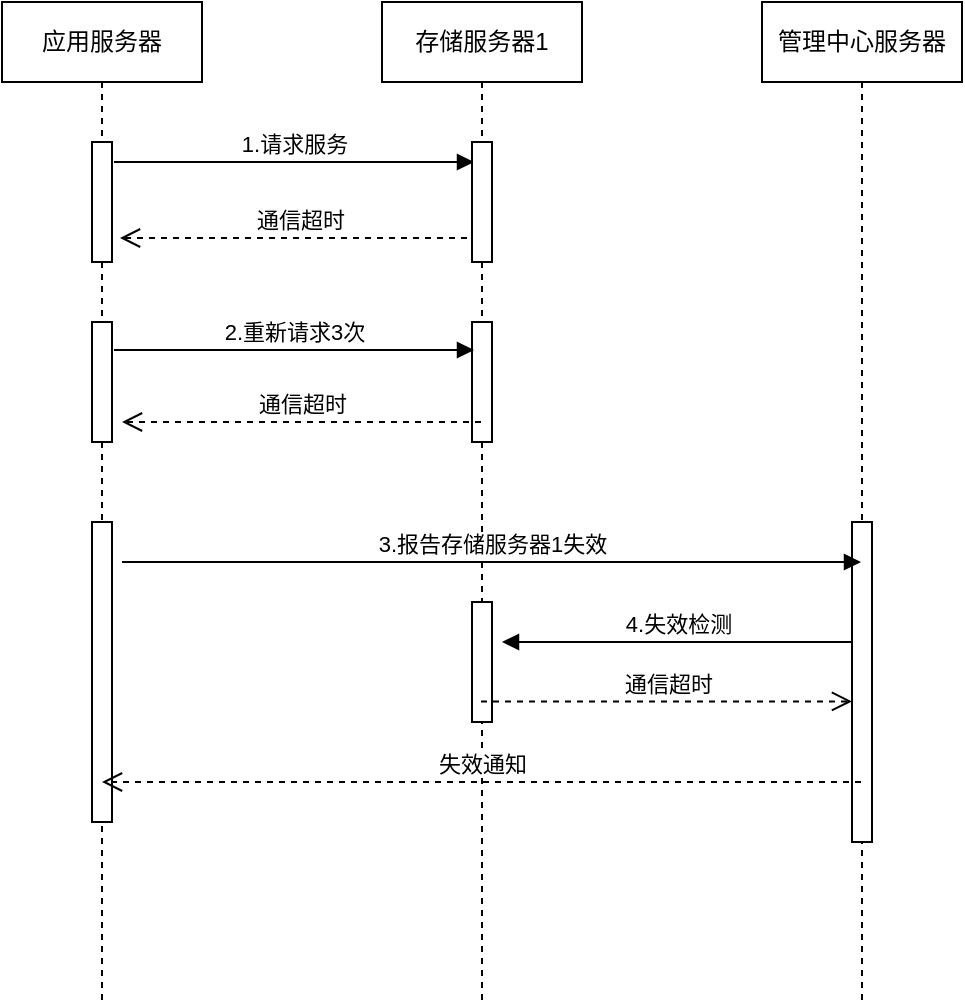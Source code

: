 <mxfile version="13.7.3" type="github" pages="3"><diagram id="ooaIrxsqJ1YKeDxnIBRU" name="失效判断"><mxGraphModel dx="1422" dy="794" grid="1" gridSize="10" guides="1" tooltips="1" connect="1" arrows="1" fold="1" page="1" pageScale="1" pageWidth="827" pageHeight="1169" math="0" shadow="0"><root><mxCell id="0"/><mxCell id="1" parent="0"/><mxCell id="ibztfcyFD5-E7x1g8U83-8" value="应用服务器" style="shape=umlLifeline;perimeter=lifelinePerimeter;whiteSpace=wrap;html=1;container=1;collapsible=0;recursiveResize=0;outlineConnect=0;" vertex="1" parent="1"><mxGeometry x="100" y="30" width="100" height="500" as="geometry"/></mxCell><mxCell id="ibztfcyFD5-E7x1g8U83-11" value="" style="html=1;points=[];perimeter=orthogonalPerimeter;" vertex="1" parent="ibztfcyFD5-E7x1g8U83-8"><mxGeometry x="45" y="70" width="10" height="60" as="geometry"/></mxCell><mxCell id="ibztfcyFD5-E7x1g8U83-12" value="1.请求服务" style="html=1;verticalAlign=bottom;endArrow=block;" edge="1" parent="ibztfcyFD5-E7x1g8U83-8"><mxGeometry width="80" relative="1" as="geometry"><mxPoint x="56" y="80" as="sourcePoint"/><mxPoint x="236" y="80" as="targetPoint"/></mxGeometry></mxCell><mxCell id="ibztfcyFD5-E7x1g8U83-14" value="通信超时" style="html=1;verticalAlign=bottom;endArrow=open;dashed=1;endSize=8;" edge="1" parent="ibztfcyFD5-E7x1g8U83-8"><mxGeometry relative="1" as="geometry"><mxPoint x="238.5" y="118" as="sourcePoint"/><mxPoint x="59" y="118" as="targetPoint"/></mxGeometry></mxCell><mxCell id="ibztfcyFD5-E7x1g8U83-15" value="" style="html=1;points=[];perimeter=orthogonalPerimeter;" vertex="1" parent="ibztfcyFD5-E7x1g8U83-8"><mxGeometry x="45" y="160" width="10" height="60" as="geometry"/></mxCell><mxCell id="ibztfcyFD5-E7x1g8U83-19" value="" style="html=1;points=[];perimeter=orthogonalPerimeter;" vertex="1" parent="ibztfcyFD5-E7x1g8U83-8"><mxGeometry x="45" y="260" width="10" height="150" as="geometry"/></mxCell><mxCell id="ibztfcyFD5-E7x1g8U83-9" value="存储服务器1" style="shape=umlLifeline;perimeter=lifelinePerimeter;whiteSpace=wrap;html=1;container=1;collapsible=0;recursiveResize=0;outlineConnect=0;" vertex="1" parent="1"><mxGeometry x="290" y="30" width="100" height="500" as="geometry"/></mxCell><mxCell id="ibztfcyFD5-E7x1g8U83-13" value="" style="html=1;points=[];perimeter=orthogonalPerimeter;" vertex="1" parent="ibztfcyFD5-E7x1g8U83-9"><mxGeometry x="45" y="70" width="10" height="60" as="geometry"/></mxCell><mxCell id="ibztfcyFD5-E7x1g8U83-16" value="" style="html=1;points=[];perimeter=orthogonalPerimeter;" vertex="1" parent="ibztfcyFD5-E7x1g8U83-9"><mxGeometry x="45" y="160" width="10" height="60" as="geometry"/></mxCell><mxCell id="ibztfcyFD5-E7x1g8U83-10" value="管理中心服务器" style="shape=umlLifeline;perimeter=lifelinePerimeter;whiteSpace=wrap;html=1;container=1;collapsible=0;recursiveResize=0;outlineConnect=0;" vertex="1" parent="1"><mxGeometry x="480" y="30" width="100" height="500" as="geometry"/></mxCell><mxCell id="ibztfcyFD5-E7x1g8U83-20" value="" style="html=1;points=[];perimeter=orthogonalPerimeter;" vertex="1" parent="ibztfcyFD5-E7x1g8U83-10"><mxGeometry x="45" y="260" width="10" height="160" as="geometry"/></mxCell><mxCell id="ibztfcyFD5-E7x1g8U83-17" value="2.重新请求3次" style="html=1;verticalAlign=bottom;endArrow=block;" edge="1" parent="1"><mxGeometry width="80" relative="1" as="geometry"><mxPoint x="156" y="204" as="sourcePoint"/><mxPoint x="336" y="204" as="targetPoint"/></mxGeometry></mxCell><mxCell id="ibztfcyFD5-E7x1g8U83-18" value="通信超时" style="html=1;verticalAlign=bottom;endArrow=open;dashed=1;endSize=8;" edge="1" parent="1"><mxGeometry relative="1" as="geometry"><mxPoint x="339.5" y="240" as="sourcePoint"/><mxPoint x="160" y="240" as="targetPoint"/></mxGeometry></mxCell><mxCell id="ibztfcyFD5-E7x1g8U83-21" value="3.报告存储服务器1失效" style="html=1;verticalAlign=bottom;endArrow=block;" edge="1" parent="1" target="ibztfcyFD5-E7x1g8U83-10"><mxGeometry width="80" relative="1" as="geometry"><mxPoint x="160" y="310" as="sourcePoint"/><mxPoint x="340" y="310" as="targetPoint"/></mxGeometry></mxCell><mxCell id="ibztfcyFD5-E7x1g8U83-22" value="4.失效检测" style="html=1;verticalAlign=bottom;endArrow=block;" edge="1" parent="1" source="ibztfcyFD5-E7x1g8U83-20"><mxGeometry width="80" relative="1" as="geometry"><mxPoint x="390" y="350" as="sourcePoint"/><mxPoint x="350" y="350" as="targetPoint"/></mxGeometry></mxCell><mxCell id="ibztfcyFD5-E7x1g8U83-23" value="" style="html=1;points=[];perimeter=orthogonalPerimeter;" vertex="1" parent="1"><mxGeometry x="335" y="330" width="10" height="60" as="geometry"/></mxCell><mxCell id="ibztfcyFD5-E7x1g8U83-25" value="通信超时" style="html=1;verticalAlign=bottom;endArrow=open;dashed=1;endSize=8;entryX=0;entryY=0.742;entryDx=0;entryDy=0;entryPerimeter=0;" edge="1" parent="1"><mxGeometry relative="1" as="geometry"><mxPoint x="339.5" y="379.72" as="sourcePoint"/><mxPoint x="525" y="379.72" as="targetPoint"/></mxGeometry></mxCell><mxCell id="ibztfcyFD5-E7x1g8U83-28" value="失效通知" style="html=1;verticalAlign=bottom;endArrow=open;dashed=1;endSize=8;" edge="1" parent="1" source="ibztfcyFD5-E7x1g8U83-10"><mxGeometry relative="1" as="geometry"><mxPoint x="329.5" y="420" as="sourcePoint"/><mxPoint x="150" y="420" as="targetPoint"/></mxGeometry></mxCell></root></mxGraphModel></diagram><diagram id="1W6gfyKBtVvB-ywoivs_" name="失效中"><mxGraphModel dx="1422" dy="745" grid="1" gridSize="10" guides="1" tooltips="1" connect="1" arrows="1" fold="1" page="1" pageScale="1" pageWidth="827" pageHeight="1169" math="0" shadow="0"><root><mxCell id="kKBTz2KmH8yW89ROfiJh-0"/><mxCell id="kKBTz2KmH8yW89ROfiJh-1" parent="kKBTz2KmH8yW89ROfiJh-0"/><mxCell id="iw-d9PYKGMDET_Ml24kR-0" value="应用服务器" style="shape=umlLifeline;perimeter=lifelinePerimeter;whiteSpace=wrap;html=1;container=1;collapsible=0;recursiveResize=0;outlineConnect=0;" vertex="1" parent="kKBTz2KmH8yW89ROfiJh-1"><mxGeometry x="100" y="30" width="100" height="310" as="geometry"/></mxCell><mxCell id="iw-d9PYKGMDET_Ml24kR-1" value="" style="html=1;points=[];perimeter=orthogonalPerimeter;" vertex="1" parent="iw-d9PYKGMDET_Ml24kR-0"><mxGeometry x="45" y="60" width="10" height="40" as="geometry"/></mxCell><mxCell id="iw-d9PYKGMDET_Ml24kR-2" value="1.读数据" style="html=1;verticalAlign=bottom;endArrow=block;" edge="1" parent="iw-d9PYKGMDET_Ml24kR-0"><mxGeometry width="80" relative="1" as="geometry"><mxPoint x="52" y="80" as="sourcePoint"/><mxPoint x="405.5" y="80" as="targetPoint"/></mxGeometry></mxCell><mxCell id="iw-d9PYKGMDET_Ml24kR-4" value="" style="html=1;points=[];perimeter=orthogonalPerimeter;" vertex="1" parent="iw-d9PYKGMDET_Ml24kR-0"><mxGeometry x="45" y="130" width="10" height="80" as="geometry"/></mxCell><mxCell id="iw-d9PYKGMDET_Ml24kR-6" value="存储服务器1（失效）" style="shape=umlLifeline;perimeter=lifelinePerimeter;whiteSpace=wrap;html=1;container=1;collapsible=0;recursiveResize=0;outlineConnect=0;" vertex="1" parent="kKBTz2KmH8yW89ROfiJh-1"><mxGeometry x="290" y="30" width="120" height="310" as="geometry"/></mxCell><mxCell id="iw-d9PYKGMDET_Ml24kR-14" value="2.写数据" style="html=1;verticalAlign=bottom;endArrow=block;" edge="1" parent="iw-d9PYKGMDET_Ml24kR-6"><mxGeometry width="80" relative="1" as="geometry"><mxPoint x="-135" y="149.5" as="sourcePoint"/><mxPoint x="218.5" y="149.5" as="targetPoint"/></mxGeometry></mxCell><mxCell id="iw-d9PYKGMDET_Ml24kR-9" value="存储服务器2" style="shape=umlLifeline;perimeter=lifelinePerimeter;whiteSpace=wrap;html=1;container=1;collapsible=0;recursiveResize=0;outlineConnect=0;" vertex="1" parent="kKBTz2KmH8yW89ROfiJh-1"><mxGeometry x="460" y="30" width="100" height="310" as="geometry"/></mxCell><mxCell id="iw-d9PYKGMDET_Ml24kR-10" value="" style="html=1;points=[];perimeter=orthogonalPerimeter;" vertex="1" parent="iw-d9PYKGMDET_Ml24kR-9"><mxGeometry x="45" y="60" width="10" height="40" as="geometry"/></mxCell><mxCell id="iw-d9PYKGMDET_Ml24kR-15" value="" style="html=1;points=[];perimeter=orthogonalPerimeter;" vertex="1" parent="iw-d9PYKGMDET_Ml24kR-9"><mxGeometry x="45" y="130" width="10" height="40" as="geometry"/></mxCell><mxCell id="iw-d9PYKGMDET_Ml24kR-12" value="临时服务器" style="shape=umlLifeline;perimeter=lifelinePerimeter;whiteSpace=wrap;html=1;container=1;collapsible=0;recursiveResize=0;outlineConnect=0;" vertex="1" parent="kKBTz2KmH8yW89ROfiJh-1"><mxGeometry x="620" y="30" width="100" height="310" as="geometry"/></mxCell><mxCell id="iw-d9PYKGMDET_Ml24kR-13" value="" style="html=1;points=[];perimeter=orthogonalPerimeter;" vertex="1" parent="iw-d9PYKGMDET_Ml24kR-12"><mxGeometry x="45" y="170" width="10" height="40" as="geometry"/></mxCell><mxCell id="iw-d9PYKGMDET_Ml24kR-17" value="3.写数据" style="html=1;verticalAlign=bottom;endArrow=block;" edge="1" parent="kKBTz2KmH8yW89ROfiJh-1" target="iw-d9PYKGMDET_Ml24kR-12"><mxGeometry width="80" relative="1" as="geometry"><mxPoint x="160" y="230" as="sourcePoint"/><mxPoint x="513.5" y="230" as="targetPoint"/></mxGeometry></mxCell></root></mxGraphModel></diagram><diagram id="uyAfibjCGCss2D2vj07L" name="失效恢复"><mxGraphModel dx="1422" dy="794" grid="1" gridSize="10" guides="1" tooltips="1" connect="1" arrows="1" fold="1" page="1" pageScale="1" pageWidth="827" pageHeight="1169" math="0" shadow="0"><root><mxCell id="ZHiW7dZV8JV2MQ5coGv2-0"/><mxCell id="ZHiW7dZV8JV2MQ5coGv2-1" parent="ZHiW7dZV8JV2MQ5coGv2-0"/><mxCell id="ZHiW7dZV8JV2MQ5coGv2-2" value="应用服务器" style="shape=umlLifeline;perimeter=lifelinePerimeter;whiteSpace=wrap;html=1;container=1;collapsible=0;recursiveResize=0;outlineConnect=0;" vertex="1" parent="ZHiW7dZV8JV2MQ5coGv2-1"><mxGeometry x="70" y="30" width="100" height="420" as="geometry"/></mxCell><mxCell id="ZHiW7dZV8JV2MQ5coGv2-3" value="" style="html=1;points=[];perimeter=orthogonalPerimeter;" vertex="1" parent="ZHiW7dZV8JV2MQ5coGv2-2"><mxGeometry x="45" y="60" width="10" height="40" as="geometry"/></mxCell><mxCell id="ZHiW7dZV8JV2MQ5coGv2-4" value="1.读数据" style="html=1;verticalAlign=bottom;endArrow=block;" edge="1" parent="ZHiW7dZV8JV2MQ5coGv2-2"><mxGeometry width="80" relative="1" as="geometry"><mxPoint x="52" y="80" as="sourcePoint"/><mxPoint x="405.5" y="80" as="targetPoint"/></mxGeometry></mxCell><mxCell id="ZHiW7dZV8JV2MQ5coGv2-5" value="" style="html=1;points=[];perimeter=orthogonalPerimeter;" vertex="1" parent="ZHiW7dZV8JV2MQ5coGv2-2"><mxGeometry x="45" y="130" width="10" height="100" as="geometry"/></mxCell><mxCell id="ZHiW7dZV8JV2MQ5coGv2-6" value="存储服务器1&lt;br&gt;（恢复中）" style="shape=umlLifeline;perimeter=lifelinePerimeter;whiteSpace=wrap;html=1;container=1;collapsible=0;recursiveResize=0;outlineConnect=0;" vertex="1" parent="ZHiW7dZV8JV2MQ5coGv2-1"><mxGeometry x="260" y="30" width="120" height="420" as="geometry"/></mxCell><mxCell id="ZHiW7dZV8JV2MQ5coGv2-7" value="2.写数据" style="html=1;verticalAlign=bottom;endArrow=block;" edge="1" parent="ZHiW7dZV8JV2MQ5coGv2-6"><mxGeometry width="80" relative="1" as="geometry"><mxPoint x="-135" y="149.5" as="sourcePoint"/><mxPoint x="218.5" y="149.5" as="targetPoint"/></mxGeometry></mxCell><mxCell id="ZHiW7dZV8JV2MQ5coGv2-14" value="" style="html=1;points=[];perimeter=orthogonalPerimeter;" vertex="1" parent="ZHiW7dZV8JV2MQ5coGv2-6"><mxGeometry x="55" y="180" width="10" height="40" as="geometry"/></mxCell><mxCell id="ZHiW7dZV8JV2MQ5coGv2-15" value="" style="html=1;points=[];perimeter=orthogonalPerimeter;" vertex="1" parent="ZHiW7dZV8JV2MQ5coGv2-6"><mxGeometry x="55" y="235" width="10" height="40" as="geometry"/></mxCell><mxCell id="ZHiW7dZV8JV2MQ5coGv2-23" value="" style="html=1;points=[];perimeter=orthogonalPerimeter;" vertex="1" parent="ZHiW7dZV8JV2MQ5coGv2-6"><mxGeometry x="55" y="310" width="10" height="40" as="geometry"/></mxCell><mxCell id="ZHiW7dZV8JV2MQ5coGv2-8" value="存储服务器2" style="shape=umlLifeline;perimeter=lifelinePerimeter;whiteSpace=wrap;html=1;container=1;collapsible=0;recursiveResize=0;outlineConnect=0;" vertex="1" parent="ZHiW7dZV8JV2MQ5coGv2-1"><mxGeometry x="430" y="30" width="100" height="420" as="geometry"/></mxCell><mxCell id="ZHiW7dZV8JV2MQ5coGv2-9" value="" style="html=1;points=[];perimeter=orthogonalPerimeter;" vertex="1" parent="ZHiW7dZV8JV2MQ5coGv2-8"><mxGeometry x="45" y="60" width="10" height="40" as="geometry"/></mxCell><mxCell id="ZHiW7dZV8JV2MQ5coGv2-10" value="" style="html=1;points=[];perimeter=orthogonalPerimeter;" vertex="1" parent="ZHiW7dZV8JV2MQ5coGv2-8"><mxGeometry x="45" y="130" width="10" height="40" as="geometry"/></mxCell><mxCell id="ZHiW7dZV8JV2MQ5coGv2-25" value="" style="html=1;points=[];perimeter=orthogonalPerimeter;" vertex="1" parent="ZHiW7dZV8JV2MQ5coGv2-8"><mxGeometry x="45" y="350" width="10" height="40" as="geometry"/></mxCell><mxCell id="ZHiW7dZV8JV2MQ5coGv2-11" value="临时服务器" style="shape=umlLifeline;perimeter=lifelinePerimeter;whiteSpace=wrap;html=1;container=1;collapsible=0;recursiveResize=0;outlineConnect=0;" vertex="1" parent="ZHiW7dZV8JV2MQ5coGv2-1"><mxGeometry x="590" y="30" width="100" height="420" as="geometry"/></mxCell><mxCell id="ZHiW7dZV8JV2MQ5coGv2-12" value="" style="html=1;points=[];perimeter=orthogonalPerimeter;" vertex="1" parent="ZHiW7dZV8JV2MQ5coGv2-11"><mxGeometry x="45" y="235" width="10" height="40" as="geometry"/></mxCell><mxCell id="ZHiW7dZV8JV2MQ5coGv2-20" value="" style="html=1;points=[];perimeter=orthogonalPerimeter;" vertex="1" parent="ZHiW7dZV8JV2MQ5coGv2-11"><mxGeometry x="45" y="321" width="10" height="40" as="geometry"/></mxCell><mxCell id="ZHiW7dZV8JV2MQ5coGv2-21" value="7.数据恢复完成后，删除数据" style="edgeStyle=orthogonalEdgeStyle;html=1;align=left;spacingLeft=2;endArrow=block;rounded=0;entryX=1;entryY=0;dashed=1;" edge="1" parent="ZHiW7dZV8JV2MQ5coGv2-11"><mxGeometry relative="1" as="geometry"><mxPoint x="50" y="332" as="sourcePoint"/><Array as="points"><mxPoint x="75" y="332"/></Array><mxPoint x="55" y="352" as="targetPoint"/></mxGeometry></mxCell><mxCell id="ZHiW7dZV8JV2MQ5coGv2-13" value="3.故障恢复后，迁移数据过程中写数据" style="html=1;verticalAlign=bottom;endArrow=block;" edge="1" parent="ZHiW7dZV8JV2MQ5coGv2-1"><mxGeometry width="80" relative="1" as="geometry"><mxPoint x="125" y="235" as="sourcePoint"/><mxPoint x="319.5" y="235" as="targetPoint"/></mxGeometry></mxCell><mxCell id="ZHiW7dZV8JV2MQ5coGv2-16" value="4.迁移故障期间的数据" style="html=1;verticalAlign=bottom;endArrow=block;" edge="1" parent="ZHiW7dZV8JV2MQ5coGv2-1"><mxGeometry width="80" relative="1" as="geometry"><mxPoint x="639.5" y="274" as="sourcePoint"/><mxPoint x="325" y="274" as="targetPoint"/></mxGeometry></mxCell><mxCell id="ZHiW7dZV8JV2MQ5coGv2-22" value="" style="html=1;points=[];perimeter=orthogonalPerimeter;" vertex="1" parent="ZHiW7dZV8JV2MQ5coGv2-1"><mxGeometry x="115" y="340" width="10" height="90" as="geometry"/></mxCell><mxCell id="ZHiW7dZV8JV2MQ5coGv2-24" value="5.数据恢复后，写入数据" style="html=1;verticalAlign=bottom;endArrow=block;" edge="1" parent="ZHiW7dZV8JV2MQ5coGv2-1"><mxGeometry width="80" relative="1" as="geometry"><mxPoint x="125" y="359.5" as="sourcePoint"/><mxPoint x="314.5" y="359.5" as="targetPoint"/></mxGeometry></mxCell><mxCell id="ZHiW7dZV8JV2MQ5coGv2-26" value="6.数据恢复后，写入数据" style="html=1;verticalAlign=bottom;endArrow=block;" edge="1" parent="ZHiW7dZV8JV2MQ5coGv2-1" target="ZHiW7dZV8JV2MQ5coGv2-8"><mxGeometry width="80" relative="1" as="geometry"><mxPoint x="125" y="410" as="sourcePoint"/><mxPoint x="314.5" y="410" as="targetPoint"/></mxGeometry></mxCell></root></mxGraphModel></diagram></mxfile>